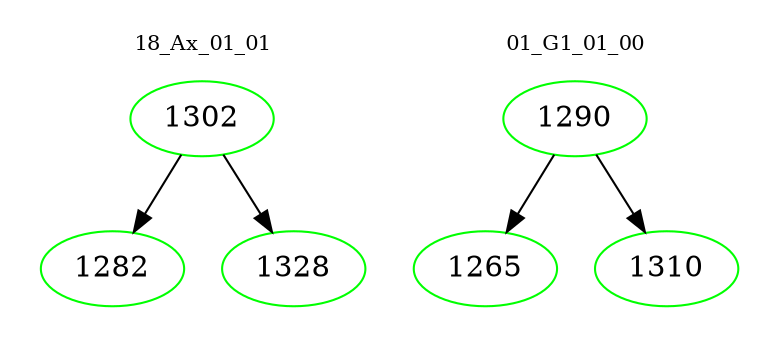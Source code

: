 digraph{
subgraph cluster_0 {
color = white
label = "18_Ax_01_01";
fontsize=10;
T0_1302 [label="1302", color="green"]
T0_1302 -> T0_1282 [color="black"]
T0_1282 [label="1282", color="green"]
T0_1302 -> T0_1328 [color="black"]
T0_1328 [label="1328", color="green"]
}
subgraph cluster_1 {
color = white
label = "01_G1_01_00";
fontsize=10;
T1_1290 [label="1290", color="green"]
T1_1290 -> T1_1265 [color="black"]
T1_1265 [label="1265", color="green"]
T1_1290 -> T1_1310 [color="black"]
T1_1310 [label="1310", color="green"]
}
}
